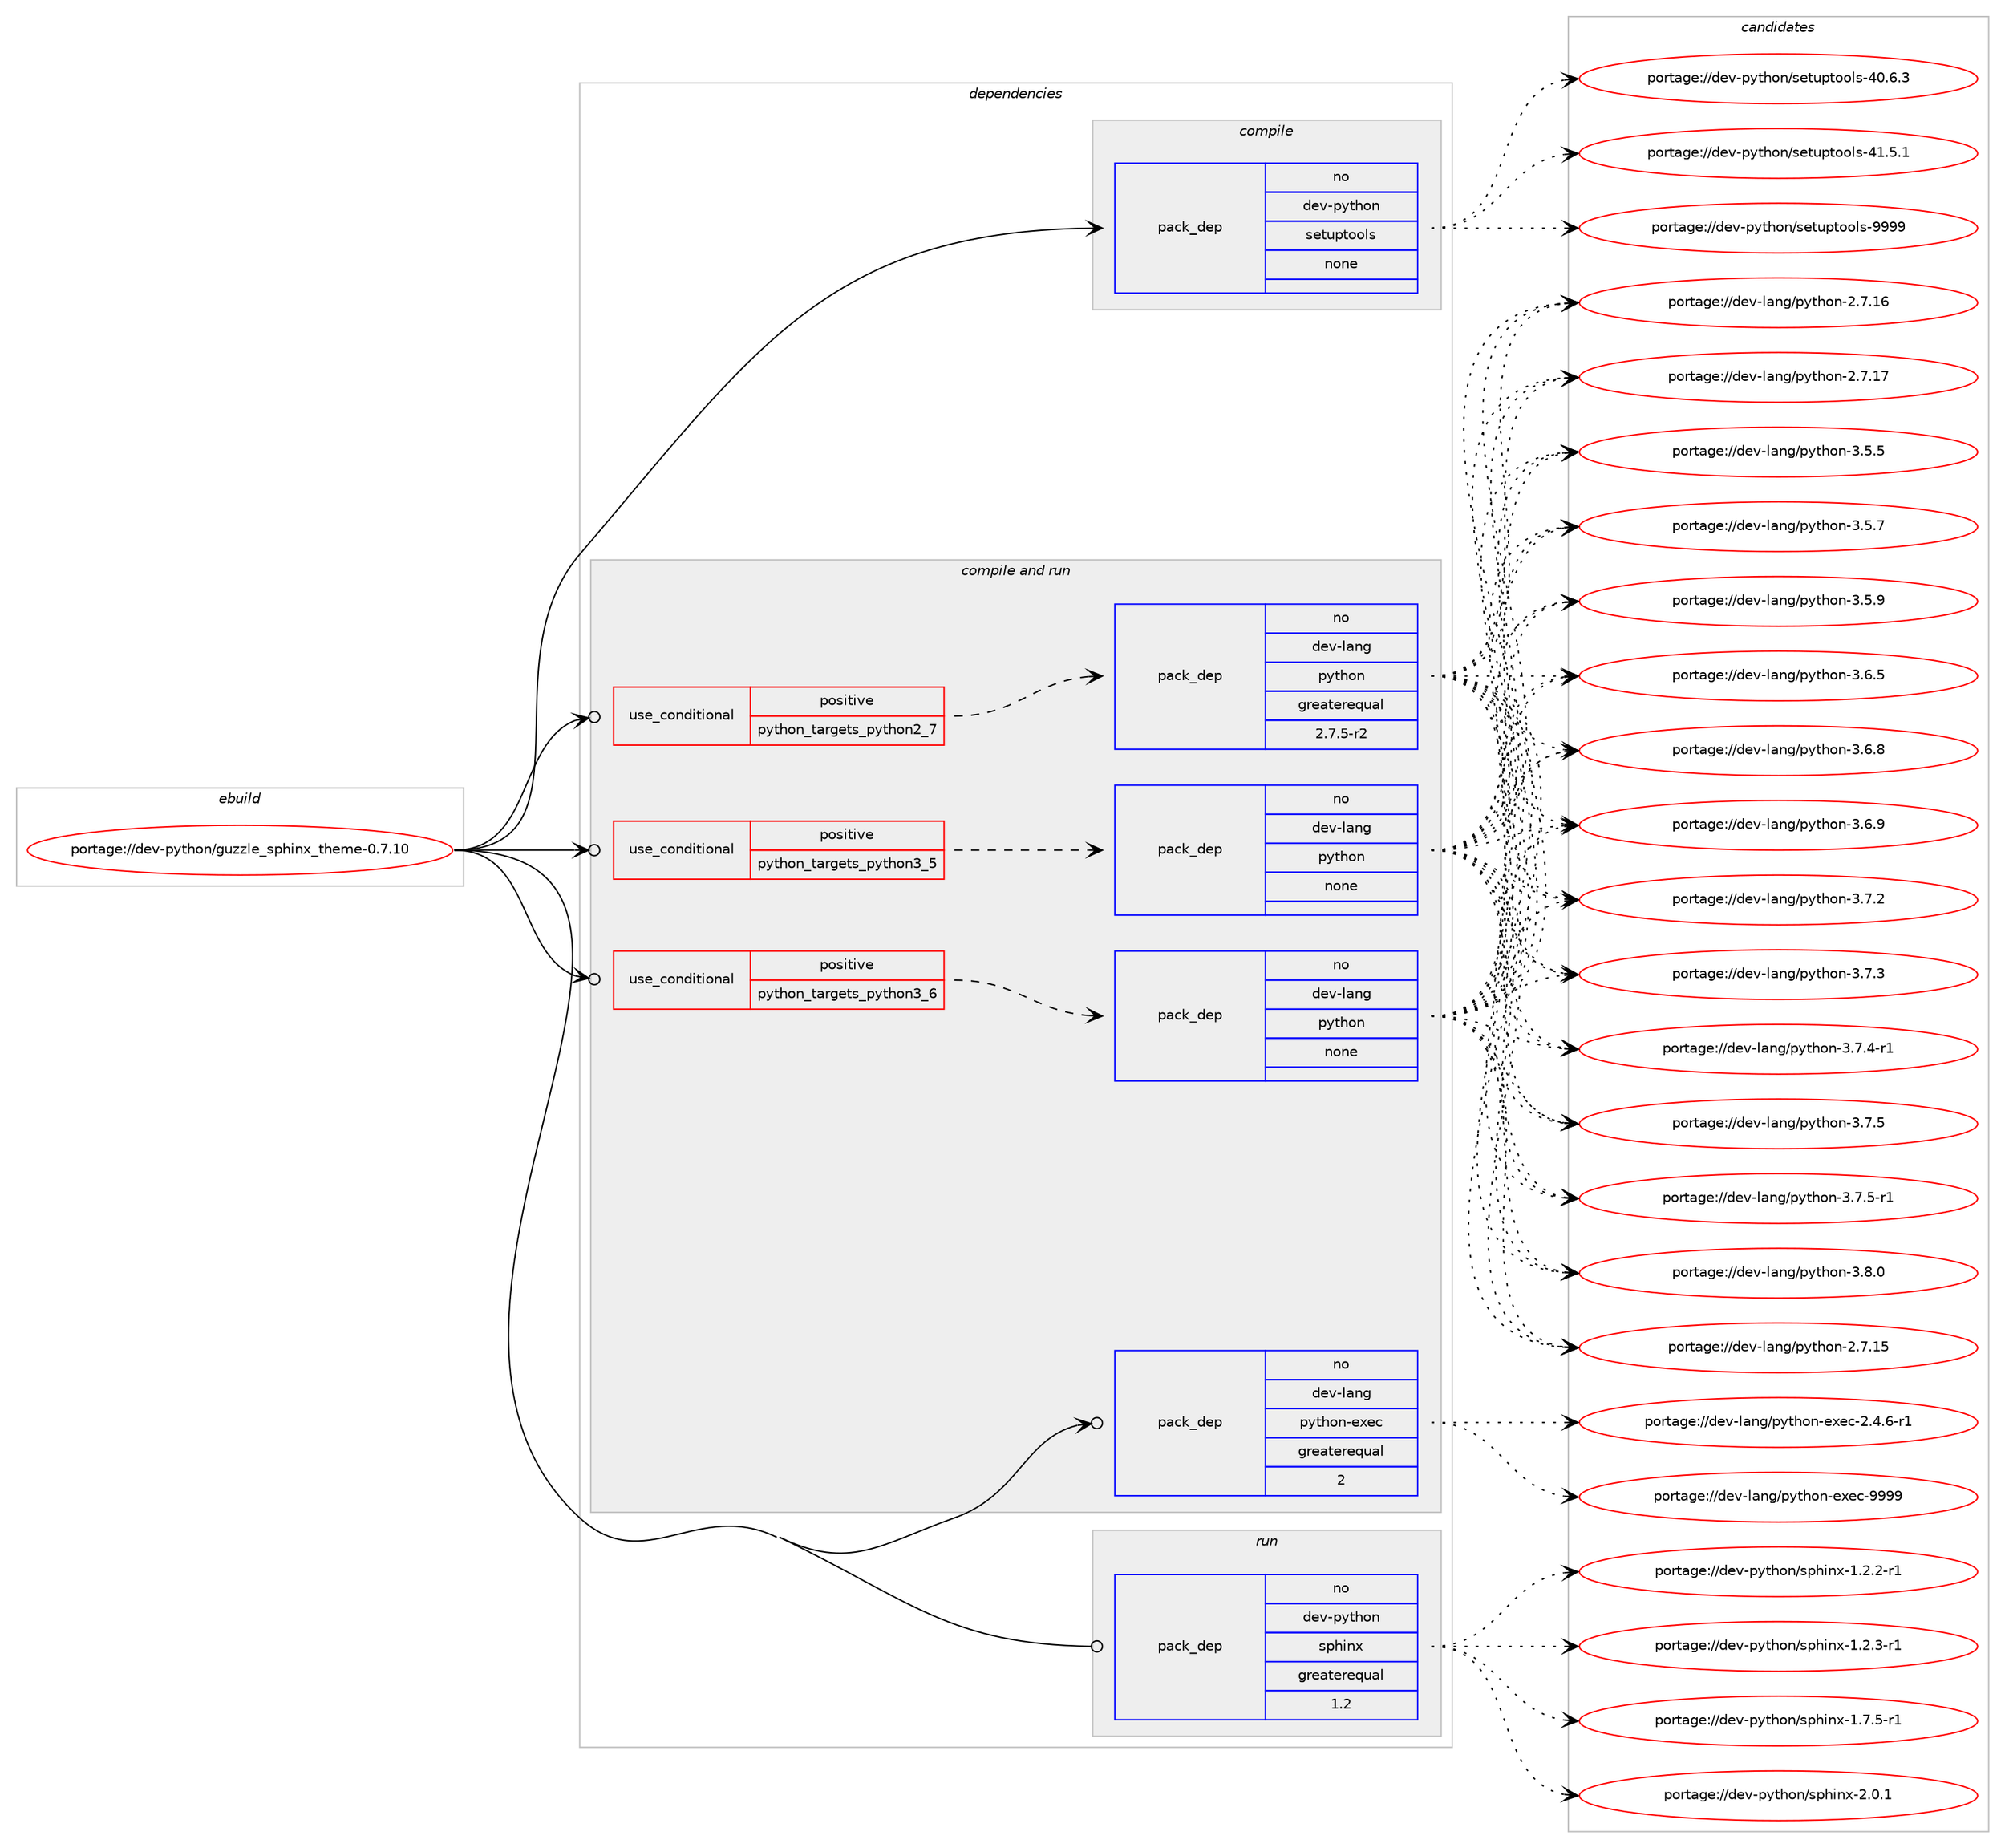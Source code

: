 digraph prolog {

# *************
# Graph options
# *************

newrank=true;
concentrate=true;
compound=true;
graph [rankdir=LR,fontname=Helvetica,fontsize=10,ranksep=1.5];#, ranksep=2.5, nodesep=0.2];
edge  [arrowhead=vee];
node  [fontname=Helvetica,fontsize=10];

# **********
# The ebuild
# **********

subgraph cluster_leftcol {
color=gray;
rank=same;
label=<<i>ebuild</i>>;
id [label="portage://dev-python/guzzle_sphinx_theme-0.7.10", color=red, width=4, href="../dev-python/guzzle_sphinx_theme-0.7.10.svg"];
}

# ****************
# The dependencies
# ****************

subgraph cluster_midcol {
color=gray;
label=<<i>dependencies</i>>;
subgraph cluster_compile {
fillcolor="#eeeeee";
style=filled;
label=<<i>compile</i>>;
subgraph pack109893 {
dependency142825 [label=<<TABLE BORDER="0" CELLBORDER="1" CELLSPACING="0" CELLPADDING="4" WIDTH="220"><TR><TD ROWSPAN="6" CELLPADDING="30">pack_dep</TD></TR><TR><TD WIDTH="110">no</TD></TR><TR><TD>dev-python</TD></TR><TR><TD>setuptools</TD></TR><TR><TD>none</TD></TR><TR><TD></TD></TR></TABLE>>, shape=none, color=blue];
}
id:e -> dependency142825:w [weight=20,style="solid",arrowhead="vee"];
}
subgraph cluster_compileandrun {
fillcolor="#eeeeee";
style=filled;
label=<<i>compile and run</i>>;
subgraph cond29610 {
dependency142826 [label=<<TABLE BORDER="0" CELLBORDER="1" CELLSPACING="0" CELLPADDING="4"><TR><TD ROWSPAN="3" CELLPADDING="10">use_conditional</TD></TR><TR><TD>positive</TD></TR><TR><TD>python_targets_python2_7</TD></TR></TABLE>>, shape=none, color=red];
subgraph pack109894 {
dependency142827 [label=<<TABLE BORDER="0" CELLBORDER="1" CELLSPACING="0" CELLPADDING="4" WIDTH="220"><TR><TD ROWSPAN="6" CELLPADDING="30">pack_dep</TD></TR><TR><TD WIDTH="110">no</TD></TR><TR><TD>dev-lang</TD></TR><TR><TD>python</TD></TR><TR><TD>greaterequal</TD></TR><TR><TD>2.7.5-r2</TD></TR></TABLE>>, shape=none, color=blue];
}
dependency142826:e -> dependency142827:w [weight=20,style="dashed",arrowhead="vee"];
}
id:e -> dependency142826:w [weight=20,style="solid",arrowhead="odotvee"];
subgraph cond29611 {
dependency142828 [label=<<TABLE BORDER="0" CELLBORDER="1" CELLSPACING="0" CELLPADDING="4"><TR><TD ROWSPAN="3" CELLPADDING="10">use_conditional</TD></TR><TR><TD>positive</TD></TR><TR><TD>python_targets_python3_5</TD></TR></TABLE>>, shape=none, color=red];
subgraph pack109895 {
dependency142829 [label=<<TABLE BORDER="0" CELLBORDER="1" CELLSPACING="0" CELLPADDING="4" WIDTH="220"><TR><TD ROWSPAN="6" CELLPADDING="30">pack_dep</TD></TR><TR><TD WIDTH="110">no</TD></TR><TR><TD>dev-lang</TD></TR><TR><TD>python</TD></TR><TR><TD>none</TD></TR><TR><TD></TD></TR></TABLE>>, shape=none, color=blue];
}
dependency142828:e -> dependency142829:w [weight=20,style="dashed",arrowhead="vee"];
}
id:e -> dependency142828:w [weight=20,style="solid",arrowhead="odotvee"];
subgraph cond29612 {
dependency142830 [label=<<TABLE BORDER="0" CELLBORDER="1" CELLSPACING="0" CELLPADDING="4"><TR><TD ROWSPAN="3" CELLPADDING="10">use_conditional</TD></TR><TR><TD>positive</TD></TR><TR><TD>python_targets_python3_6</TD></TR></TABLE>>, shape=none, color=red];
subgraph pack109896 {
dependency142831 [label=<<TABLE BORDER="0" CELLBORDER="1" CELLSPACING="0" CELLPADDING="4" WIDTH="220"><TR><TD ROWSPAN="6" CELLPADDING="30">pack_dep</TD></TR><TR><TD WIDTH="110">no</TD></TR><TR><TD>dev-lang</TD></TR><TR><TD>python</TD></TR><TR><TD>none</TD></TR><TR><TD></TD></TR></TABLE>>, shape=none, color=blue];
}
dependency142830:e -> dependency142831:w [weight=20,style="dashed",arrowhead="vee"];
}
id:e -> dependency142830:w [weight=20,style="solid",arrowhead="odotvee"];
subgraph pack109897 {
dependency142832 [label=<<TABLE BORDER="0" CELLBORDER="1" CELLSPACING="0" CELLPADDING="4" WIDTH="220"><TR><TD ROWSPAN="6" CELLPADDING="30">pack_dep</TD></TR><TR><TD WIDTH="110">no</TD></TR><TR><TD>dev-lang</TD></TR><TR><TD>python-exec</TD></TR><TR><TD>greaterequal</TD></TR><TR><TD>2</TD></TR></TABLE>>, shape=none, color=blue];
}
id:e -> dependency142832:w [weight=20,style="solid",arrowhead="odotvee"];
}
subgraph cluster_run {
fillcolor="#eeeeee";
style=filled;
label=<<i>run</i>>;
subgraph pack109898 {
dependency142833 [label=<<TABLE BORDER="0" CELLBORDER="1" CELLSPACING="0" CELLPADDING="4" WIDTH="220"><TR><TD ROWSPAN="6" CELLPADDING="30">pack_dep</TD></TR><TR><TD WIDTH="110">no</TD></TR><TR><TD>dev-python</TD></TR><TR><TD>sphinx</TD></TR><TR><TD>greaterequal</TD></TR><TR><TD>1.2</TD></TR></TABLE>>, shape=none, color=blue];
}
id:e -> dependency142833:w [weight=20,style="solid",arrowhead="odot"];
}
}

# **************
# The candidates
# **************

subgraph cluster_choices {
rank=same;
color=gray;
label=<<i>candidates</i>>;

subgraph choice109893 {
color=black;
nodesep=1;
choiceportage100101118451121211161041111104711510111611711211611111110811545524846544651 [label="portage://dev-python/setuptools-40.6.3", color=red, width=4,href="../dev-python/setuptools-40.6.3.svg"];
choiceportage100101118451121211161041111104711510111611711211611111110811545524946534649 [label="portage://dev-python/setuptools-41.5.1", color=red, width=4,href="../dev-python/setuptools-41.5.1.svg"];
choiceportage10010111845112121116104111110471151011161171121161111111081154557575757 [label="portage://dev-python/setuptools-9999", color=red, width=4,href="../dev-python/setuptools-9999.svg"];
dependency142825:e -> choiceportage100101118451121211161041111104711510111611711211611111110811545524846544651:w [style=dotted,weight="100"];
dependency142825:e -> choiceportage100101118451121211161041111104711510111611711211611111110811545524946534649:w [style=dotted,weight="100"];
dependency142825:e -> choiceportage10010111845112121116104111110471151011161171121161111111081154557575757:w [style=dotted,weight="100"];
}
subgraph choice109894 {
color=black;
nodesep=1;
choiceportage10010111845108971101034711212111610411111045504655464953 [label="portage://dev-lang/python-2.7.15", color=red, width=4,href="../dev-lang/python-2.7.15.svg"];
choiceportage10010111845108971101034711212111610411111045504655464954 [label="portage://dev-lang/python-2.7.16", color=red, width=4,href="../dev-lang/python-2.7.16.svg"];
choiceportage10010111845108971101034711212111610411111045504655464955 [label="portage://dev-lang/python-2.7.17", color=red, width=4,href="../dev-lang/python-2.7.17.svg"];
choiceportage100101118451089711010347112121116104111110455146534653 [label="portage://dev-lang/python-3.5.5", color=red, width=4,href="../dev-lang/python-3.5.5.svg"];
choiceportage100101118451089711010347112121116104111110455146534655 [label="portage://dev-lang/python-3.5.7", color=red, width=4,href="../dev-lang/python-3.5.7.svg"];
choiceportage100101118451089711010347112121116104111110455146534657 [label="portage://dev-lang/python-3.5.9", color=red, width=4,href="../dev-lang/python-3.5.9.svg"];
choiceportage100101118451089711010347112121116104111110455146544653 [label="portage://dev-lang/python-3.6.5", color=red, width=4,href="../dev-lang/python-3.6.5.svg"];
choiceportage100101118451089711010347112121116104111110455146544656 [label="portage://dev-lang/python-3.6.8", color=red, width=4,href="../dev-lang/python-3.6.8.svg"];
choiceportage100101118451089711010347112121116104111110455146544657 [label="portage://dev-lang/python-3.6.9", color=red, width=4,href="../dev-lang/python-3.6.9.svg"];
choiceportage100101118451089711010347112121116104111110455146554650 [label="portage://dev-lang/python-3.7.2", color=red, width=4,href="../dev-lang/python-3.7.2.svg"];
choiceportage100101118451089711010347112121116104111110455146554651 [label="portage://dev-lang/python-3.7.3", color=red, width=4,href="../dev-lang/python-3.7.3.svg"];
choiceportage1001011184510897110103471121211161041111104551465546524511449 [label="portage://dev-lang/python-3.7.4-r1", color=red, width=4,href="../dev-lang/python-3.7.4-r1.svg"];
choiceportage100101118451089711010347112121116104111110455146554653 [label="portage://dev-lang/python-3.7.5", color=red, width=4,href="../dev-lang/python-3.7.5.svg"];
choiceportage1001011184510897110103471121211161041111104551465546534511449 [label="portage://dev-lang/python-3.7.5-r1", color=red, width=4,href="../dev-lang/python-3.7.5-r1.svg"];
choiceportage100101118451089711010347112121116104111110455146564648 [label="portage://dev-lang/python-3.8.0", color=red, width=4,href="../dev-lang/python-3.8.0.svg"];
dependency142827:e -> choiceportage10010111845108971101034711212111610411111045504655464953:w [style=dotted,weight="100"];
dependency142827:e -> choiceportage10010111845108971101034711212111610411111045504655464954:w [style=dotted,weight="100"];
dependency142827:e -> choiceportage10010111845108971101034711212111610411111045504655464955:w [style=dotted,weight="100"];
dependency142827:e -> choiceportage100101118451089711010347112121116104111110455146534653:w [style=dotted,weight="100"];
dependency142827:e -> choiceportage100101118451089711010347112121116104111110455146534655:w [style=dotted,weight="100"];
dependency142827:e -> choiceportage100101118451089711010347112121116104111110455146534657:w [style=dotted,weight="100"];
dependency142827:e -> choiceportage100101118451089711010347112121116104111110455146544653:w [style=dotted,weight="100"];
dependency142827:e -> choiceportage100101118451089711010347112121116104111110455146544656:w [style=dotted,weight="100"];
dependency142827:e -> choiceportage100101118451089711010347112121116104111110455146544657:w [style=dotted,weight="100"];
dependency142827:e -> choiceportage100101118451089711010347112121116104111110455146554650:w [style=dotted,weight="100"];
dependency142827:e -> choiceportage100101118451089711010347112121116104111110455146554651:w [style=dotted,weight="100"];
dependency142827:e -> choiceportage1001011184510897110103471121211161041111104551465546524511449:w [style=dotted,weight="100"];
dependency142827:e -> choiceportage100101118451089711010347112121116104111110455146554653:w [style=dotted,weight="100"];
dependency142827:e -> choiceportage1001011184510897110103471121211161041111104551465546534511449:w [style=dotted,weight="100"];
dependency142827:e -> choiceportage100101118451089711010347112121116104111110455146564648:w [style=dotted,weight="100"];
}
subgraph choice109895 {
color=black;
nodesep=1;
choiceportage10010111845108971101034711212111610411111045504655464953 [label="portage://dev-lang/python-2.7.15", color=red, width=4,href="../dev-lang/python-2.7.15.svg"];
choiceportage10010111845108971101034711212111610411111045504655464954 [label="portage://dev-lang/python-2.7.16", color=red, width=4,href="../dev-lang/python-2.7.16.svg"];
choiceportage10010111845108971101034711212111610411111045504655464955 [label="portage://dev-lang/python-2.7.17", color=red, width=4,href="../dev-lang/python-2.7.17.svg"];
choiceportage100101118451089711010347112121116104111110455146534653 [label="portage://dev-lang/python-3.5.5", color=red, width=4,href="../dev-lang/python-3.5.5.svg"];
choiceportage100101118451089711010347112121116104111110455146534655 [label="portage://dev-lang/python-3.5.7", color=red, width=4,href="../dev-lang/python-3.5.7.svg"];
choiceportage100101118451089711010347112121116104111110455146534657 [label="portage://dev-lang/python-3.5.9", color=red, width=4,href="../dev-lang/python-3.5.9.svg"];
choiceportage100101118451089711010347112121116104111110455146544653 [label="portage://dev-lang/python-3.6.5", color=red, width=4,href="../dev-lang/python-3.6.5.svg"];
choiceportage100101118451089711010347112121116104111110455146544656 [label="portage://dev-lang/python-3.6.8", color=red, width=4,href="../dev-lang/python-3.6.8.svg"];
choiceportage100101118451089711010347112121116104111110455146544657 [label="portage://dev-lang/python-3.6.9", color=red, width=4,href="../dev-lang/python-3.6.9.svg"];
choiceportage100101118451089711010347112121116104111110455146554650 [label="portage://dev-lang/python-3.7.2", color=red, width=4,href="../dev-lang/python-3.7.2.svg"];
choiceportage100101118451089711010347112121116104111110455146554651 [label="portage://dev-lang/python-3.7.3", color=red, width=4,href="../dev-lang/python-3.7.3.svg"];
choiceportage1001011184510897110103471121211161041111104551465546524511449 [label="portage://dev-lang/python-3.7.4-r1", color=red, width=4,href="../dev-lang/python-3.7.4-r1.svg"];
choiceportage100101118451089711010347112121116104111110455146554653 [label="portage://dev-lang/python-3.7.5", color=red, width=4,href="../dev-lang/python-3.7.5.svg"];
choiceportage1001011184510897110103471121211161041111104551465546534511449 [label="portage://dev-lang/python-3.7.5-r1", color=red, width=4,href="../dev-lang/python-3.7.5-r1.svg"];
choiceportage100101118451089711010347112121116104111110455146564648 [label="portage://dev-lang/python-3.8.0", color=red, width=4,href="../dev-lang/python-3.8.0.svg"];
dependency142829:e -> choiceportage10010111845108971101034711212111610411111045504655464953:w [style=dotted,weight="100"];
dependency142829:e -> choiceportage10010111845108971101034711212111610411111045504655464954:w [style=dotted,weight="100"];
dependency142829:e -> choiceportage10010111845108971101034711212111610411111045504655464955:w [style=dotted,weight="100"];
dependency142829:e -> choiceportage100101118451089711010347112121116104111110455146534653:w [style=dotted,weight="100"];
dependency142829:e -> choiceportage100101118451089711010347112121116104111110455146534655:w [style=dotted,weight="100"];
dependency142829:e -> choiceportage100101118451089711010347112121116104111110455146534657:w [style=dotted,weight="100"];
dependency142829:e -> choiceportage100101118451089711010347112121116104111110455146544653:w [style=dotted,weight="100"];
dependency142829:e -> choiceportage100101118451089711010347112121116104111110455146544656:w [style=dotted,weight="100"];
dependency142829:e -> choiceportage100101118451089711010347112121116104111110455146544657:w [style=dotted,weight="100"];
dependency142829:e -> choiceportage100101118451089711010347112121116104111110455146554650:w [style=dotted,weight="100"];
dependency142829:e -> choiceportage100101118451089711010347112121116104111110455146554651:w [style=dotted,weight="100"];
dependency142829:e -> choiceportage1001011184510897110103471121211161041111104551465546524511449:w [style=dotted,weight="100"];
dependency142829:e -> choiceportage100101118451089711010347112121116104111110455146554653:w [style=dotted,weight="100"];
dependency142829:e -> choiceportage1001011184510897110103471121211161041111104551465546534511449:w [style=dotted,weight="100"];
dependency142829:e -> choiceportage100101118451089711010347112121116104111110455146564648:w [style=dotted,weight="100"];
}
subgraph choice109896 {
color=black;
nodesep=1;
choiceportage10010111845108971101034711212111610411111045504655464953 [label="portage://dev-lang/python-2.7.15", color=red, width=4,href="../dev-lang/python-2.7.15.svg"];
choiceportage10010111845108971101034711212111610411111045504655464954 [label="portage://dev-lang/python-2.7.16", color=red, width=4,href="../dev-lang/python-2.7.16.svg"];
choiceportage10010111845108971101034711212111610411111045504655464955 [label="portage://dev-lang/python-2.7.17", color=red, width=4,href="../dev-lang/python-2.7.17.svg"];
choiceportage100101118451089711010347112121116104111110455146534653 [label="portage://dev-lang/python-3.5.5", color=red, width=4,href="../dev-lang/python-3.5.5.svg"];
choiceportage100101118451089711010347112121116104111110455146534655 [label="portage://dev-lang/python-3.5.7", color=red, width=4,href="../dev-lang/python-3.5.7.svg"];
choiceportage100101118451089711010347112121116104111110455146534657 [label="portage://dev-lang/python-3.5.9", color=red, width=4,href="../dev-lang/python-3.5.9.svg"];
choiceportage100101118451089711010347112121116104111110455146544653 [label="portage://dev-lang/python-3.6.5", color=red, width=4,href="../dev-lang/python-3.6.5.svg"];
choiceportage100101118451089711010347112121116104111110455146544656 [label="portage://dev-lang/python-3.6.8", color=red, width=4,href="../dev-lang/python-3.6.8.svg"];
choiceportage100101118451089711010347112121116104111110455146544657 [label="portage://dev-lang/python-3.6.9", color=red, width=4,href="../dev-lang/python-3.6.9.svg"];
choiceportage100101118451089711010347112121116104111110455146554650 [label="portage://dev-lang/python-3.7.2", color=red, width=4,href="../dev-lang/python-3.7.2.svg"];
choiceportage100101118451089711010347112121116104111110455146554651 [label="portage://dev-lang/python-3.7.3", color=red, width=4,href="../dev-lang/python-3.7.3.svg"];
choiceportage1001011184510897110103471121211161041111104551465546524511449 [label="portage://dev-lang/python-3.7.4-r1", color=red, width=4,href="../dev-lang/python-3.7.4-r1.svg"];
choiceportage100101118451089711010347112121116104111110455146554653 [label="portage://dev-lang/python-3.7.5", color=red, width=4,href="../dev-lang/python-3.7.5.svg"];
choiceportage1001011184510897110103471121211161041111104551465546534511449 [label="portage://dev-lang/python-3.7.5-r1", color=red, width=4,href="../dev-lang/python-3.7.5-r1.svg"];
choiceportage100101118451089711010347112121116104111110455146564648 [label="portage://dev-lang/python-3.8.0", color=red, width=4,href="../dev-lang/python-3.8.0.svg"];
dependency142831:e -> choiceportage10010111845108971101034711212111610411111045504655464953:w [style=dotted,weight="100"];
dependency142831:e -> choiceportage10010111845108971101034711212111610411111045504655464954:w [style=dotted,weight="100"];
dependency142831:e -> choiceportage10010111845108971101034711212111610411111045504655464955:w [style=dotted,weight="100"];
dependency142831:e -> choiceportage100101118451089711010347112121116104111110455146534653:w [style=dotted,weight="100"];
dependency142831:e -> choiceportage100101118451089711010347112121116104111110455146534655:w [style=dotted,weight="100"];
dependency142831:e -> choiceportage100101118451089711010347112121116104111110455146534657:w [style=dotted,weight="100"];
dependency142831:e -> choiceportage100101118451089711010347112121116104111110455146544653:w [style=dotted,weight="100"];
dependency142831:e -> choiceportage100101118451089711010347112121116104111110455146544656:w [style=dotted,weight="100"];
dependency142831:e -> choiceportage100101118451089711010347112121116104111110455146544657:w [style=dotted,weight="100"];
dependency142831:e -> choiceportage100101118451089711010347112121116104111110455146554650:w [style=dotted,weight="100"];
dependency142831:e -> choiceportage100101118451089711010347112121116104111110455146554651:w [style=dotted,weight="100"];
dependency142831:e -> choiceportage1001011184510897110103471121211161041111104551465546524511449:w [style=dotted,weight="100"];
dependency142831:e -> choiceportage100101118451089711010347112121116104111110455146554653:w [style=dotted,weight="100"];
dependency142831:e -> choiceportage1001011184510897110103471121211161041111104551465546534511449:w [style=dotted,weight="100"];
dependency142831:e -> choiceportage100101118451089711010347112121116104111110455146564648:w [style=dotted,weight="100"];
}
subgraph choice109897 {
color=black;
nodesep=1;
choiceportage10010111845108971101034711212111610411111045101120101994550465246544511449 [label="portage://dev-lang/python-exec-2.4.6-r1", color=red, width=4,href="../dev-lang/python-exec-2.4.6-r1.svg"];
choiceportage10010111845108971101034711212111610411111045101120101994557575757 [label="portage://dev-lang/python-exec-9999", color=red, width=4,href="../dev-lang/python-exec-9999.svg"];
dependency142832:e -> choiceportage10010111845108971101034711212111610411111045101120101994550465246544511449:w [style=dotted,weight="100"];
dependency142832:e -> choiceportage10010111845108971101034711212111610411111045101120101994557575757:w [style=dotted,weight="100"];
}
subgraph choice109898 {
color=black;
nodesep=1;
choiceportage10010111845112121116104111110471151121041051101204549465046504511449 [label="portage://dev-python/sphinx-1.2.2-r1", color=red, width=4,href="../dev-python/sphinx-1.2.2-r1.svg"];
choiceportage10010111845112121116104111110471151121041051101204549465046514511449 [label="portage://dev-python/sphinx-1.2.3-r1", color=red, width=4,href="../dev-python/sphinx-1.2.3-r1.svg"];
choiceportage10010111845112121116104111110471151121041051101204549465546534511449 [label="portage://dev-python/sphinx-1.7.5-r1", color=red, width=4,href="../dev-python/sphinx-1.7.5-r1.svg"];
choiceportage1001011184511212111610411111047115112104105110120455046484649 [label="portage://dev-python/sphinx-2.0.1", color=red, width=4,href="../dev-python/sphinx-2.0.1.svg"];
dependency142833:e -> choiceportage10010111845112121116104111110471151121041051101204549465046504511449:w [style=dotted,weight="100"];
dependency142833:e -> choiceportage10010111845112121116104111110471151121041051101204549465046514511449:w [style=dotted,weight="100"];
dependency142833:e -> choiceportage10010111845112121116104111110471151121041051101204549465546534511449:w [style=dotted,weight="100"];
dependency142833:e -> choiceportage1001011184511212111610411111047115112104105110120455046484649:w [style=dotted,weight="100"];
}
}

}
